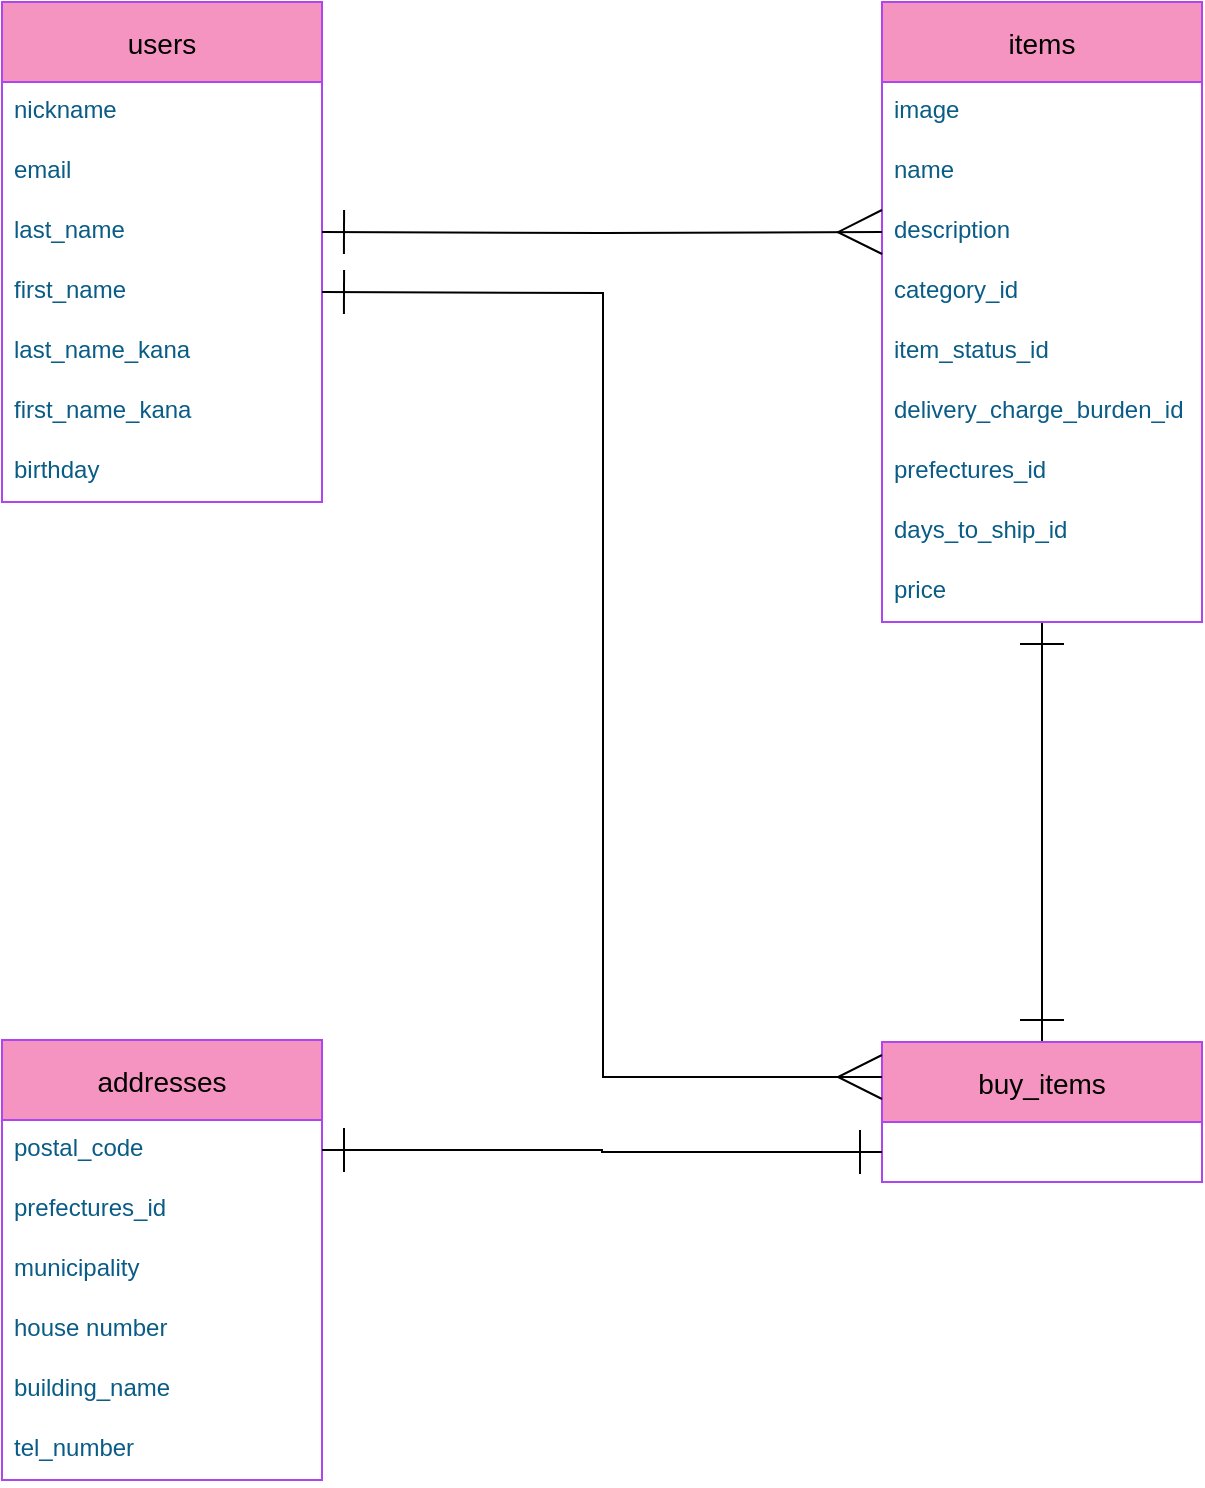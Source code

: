 <mxfile>
    <diagram id="KZkZlaEzINWWTWor4Xhv" name="ページ1">
        <mxGraphModel dx="896" dy="447" grid="1" gridSize="10" guides="1" tooltips="1" connect="1" arrows="1" fold="1" page="1" pageScale="1" pageWidth="827" pageHeight="1169" math="0" shadow="0">
            <root>
                <mxCell id="0"/>
                <mxCell id="1" parent="0"/>
                <mxCell id="50" value="users" style="swimlane;fontStyle=0;childLayout=stackLayout;horizontal=1;startSize=40;horizontalStack=0;resizeParent=1;resizeParentMax=0;resizeLast=0;collapsible=1;marginBottom=0;align=center;fontSize=14;rounded=0;sketch=0;strokeColor=#AF45ED;fillColor=#F694C1;" parent="1" vertex="1">
                    <mxGeometry x="40" y="40" width="160" height="250" as="geometry">
                        <mxRectangle x="40" y="40" width="50" height="40" as="alternateBounds"/>
                    </mxGeometry>
                </mxCell>
                <mxCell id="38" value="nickname" style="text;strokeColor=none;fillColor=none;spacingLeft=4;spacingRight=4;overflow=hidden;rotatable=0;points=[[0,0.5],[1,0.5]];portConstraint=eastwest;fontSize=12;fontColor=#095C86;" parent="50" vertex="1">
                    <mxGeometry y="40" width="160" height="30" as="geometry"/>
                </mxCell>
                <mxCell id="55" value="email" style="text;strokeColor=none;fillColor=none;spacingLeft=4;spacingRight=4;overflow=hidden;rotatable=0;points=[[0,0.5],[1,0.5]];portConstraint=eastwest;fontSize=12;fontColor=#095C86;" parent="50" vertex="1">
                    <mxGeometry y="70" width="160" height="30" as="geometry"/>
                </mxCell>
                <mxCell id="243" value="last_name" style="text;strokeColor=none;fillColor=none;spacingLeft=4;spacingRight=4;overflow=hidden;rotatable=0;points=[[0,0.5],[1,0.5]];portConstraint=eastwest;fontSize=12;fontColor=#095C86;" parent="50" vertex="1">
                    <mxGeometry y="100" width="160" height="30" as="geometry"/>
                </mxCell>
                <mxCell id="56" value="first_name" style="text;strokeColor=none;fillColor=none;spacingLeft=4;spacingRight=4;overflow=hidden;rotatable=0;points=[[0,0.5],[1,0.5]];portConstraint=eastwest;fontSize=12;fontColor=#095C86;" parent="50" vertex="1">
                    <mxGeometry y="130" width="160" height="30" as="geometry"/>
                </mxCell>
                <mxCell id="192" value="last_name_kana" style="text;strokeColor=none;fillColor=none;spacingLeft=4;spacingRight=4;overflow=hidden;rotatable=0;points=[[0,0.5],[1,0.5]];portConstraint=eastwest;fontSize=12;fontColor=#095C86;" parent="50" vertex="1">
                    <mxGeometry y="160" width="160" height="30" as="geometry"/>
                </mxCell>
                <mxCell id="244" value="first_name_kana" style="text;strokeColor=none;fillColor=none;spacingLeft=4;spacingRight=4;overflow=hidden;rotatable=0;points=[[0,0.5],[1,0.5]];portConstraint=eastwest;fontSize=12;fontColor=#095C86;" parent="50" vertex="1">
                    <mxGeometry y="190" width="160" height="30" as="geometry"/>
                </mxCell>
                <mxCell id="61" value="birthday" style="text;strokeColor=none;fillColor=none;spacingLeft=4;spacingRight=4;overflow=hidden;rotatable=0;points=[[0,0.5],[1,0.5]];portConstraint=eastwest;fontSize=12;fontColor=#095C86;" parent="50" vertex="1">
                    <mxGeometry y="220" width="160" height="30" as="geometry"/>
                </mxCell>
                <mxCell id="225" style="edgeStyle=orthogonalEdgeStyle;rounded=0;orthogonalLoop=1;jettySize=auto;html=1;startArrow=ERone;startFill=0;startSize=20;sourcePerimeterSpacing=0;endArrow=ERone;endFill=0;endSize=20;entryX=0.5;entryY=0;entryDx=0;entryDy=0;" parent="1" source="63" target="214" edge="1">
                    <mxGeometry relative="1" as="geometry">
                        <mxPoint x="580" y="410" as="targetPoint"/>
                    </mxGeometry>
                </mxCell>
                <mxCell id="63" value="items" style="swimlane;fontStyle=0;childLayout=stackLayout;horizontal=1;startSize=40;horizontalStack=0;resizeParent=1;resizeParentMax=0;resizeLast=0;collapsible=1;marginBottom=0;align=center;fontSize=14;rounded=0;sketch=0;strokeColor=#AF45ED;fillColor=#F694C1;" parent="1" vertex="1">
                    <mxGeometry x="480" y="40" width="160" height="310" as="geometry">
                        <mxRectangle x="40" y="40" width="50" height="40" as="alternateBounds"/>
                    </mxGeometry>
                </mxCell>
                <mxCell id="68" value="image&#10;" style="text;strokeColor=none;fillColor=none;spacingLeft=4;spacingRight=4;overflow=hidden;rotatable=0;points=[[0,0.5],[1,0.5]];portConstraint=eastwest;fontSize=12;fontColor=#095C86;" parent="63" vertex="1">
                    <mxGeometry y="40" width="160" height="30" as="geometry"/>
                </mxCell>
                <mxCell id="202" value="name" style="text;strokeColor=none;fillColor=none;spacingLeft=4;spacingRight=4;overflow=hidden;rotatable=0;points=[[0,0.5],[1,0.5]];portConstraint=eastwest;fontSize=12;fontColor=#095C86;" parent="63" vertex="1">
                    <mxGeometry y="70" width="160" height="30" as="geometry"/>
                </mxCell>
                <mxCell id="206" value="description" style="text;strokeColor=none;fillColor=none;spacingLeft=4;spacingRight=4;overflow=hidden;rotatable=0;points=[[0,0.5],[1,0.5]];portConstraint=eastwest;fontSize=12;fontColor=#095C86;" parent="63" vertex="1">
                    <mxGeometry y="100" width="160" height="30" as="geometry"/>
                </mxCell>
                <mxCell id="204" value="category_id" style="text;strokeColor=none;fillColor=none;spacingLeft=4;spacingRight=4;overflow=hidden;rotatable=0;points=[[0,0.5],[1,0.5]];portConstraint=eastwest;fontSize=12;fontColor=#095C86;" parent="63" vertex="1">
                    <mxGeometry y="130" width="160" height="30" as="geometry"/>
                </mxCell>
                <mxCell id="203" value="item_status_id" style="text;strokeColor=none;fillColor=none;spacingLeft=4;spacingRight=4;overflow=hidden;rotatable=0;points=[[0,0.5],[1,0.5]];portConstraint=eastwest;fontSize=12;fontColor=#095C86;" parent="63" vertex="1">
                    <mxGeometry y="160" width="160" height="30" as="geometry"/>
                </mxCell>
                <mxCell id="201" value="delivery_charge_burden_id" style="text;strokeColor=none;fillColor=none;spacingLeft=4;spacingRight=4;overflow=hidden;rotatable=0;points=[[0,0.5],[1,0.5]];portConstraint=eastwest;fontSize=12;fontColor=#095C86;" parent="63" vertex="1">
                    <mxGeometry y="190" width="160" height="30" as="geometry"/>
                </mxCell>
                <mxCell id="210" value="prefectures_id" style="text;strokeColor=none;fillColor=none;spacingLeft=4;spacingRight=4;overflow=hidden;rotatable=0;points=[[0,0.5],[1,0.5]];portConstraint=eastwest;fontSize=12;fontColor=#095C86;" parent="63" vertex="1">
                    <mxGeometry y="220" width="160" height="30" as="geometry"/>
                </mxCell>
                <mxCell id="212" value="days_to_ship_id" style="text;strokeColor=none;fillColor=none;spacingLeft=4;spacingRight=4;overflow=hidden;rotatable=0;points=[[0,0.5],[1,0.5]];portConstraint=eastwest;fontSize=12;fontColor=#095C86;" parent="63" vertex="1">
                    <mxGeometry y="250" width="160" height="30" as="geometry"/>
                </mxCell>
                <mxCell id="213" value="price" style="text;strokeColor=none;fillColor=none;spacingLeft=4;spacingRight=4;overflow=hidden;rotatable=0;points=[[0,0.5],[1,0.5]];portConstraint=eastwest;fontSize=12;fontColor=#095C86;" parent="63" vertex="1">
                    <mxGeometry y="280" width="160" height="30" as="geometry"/>
                </mxCell>
                <mxCell id="214" value="buy_items" style="swimlane;fontStyle=0;childLayout=stackLayout;horizontal=1;startSize=40;horizontalStack=0;resizeParent=1;resizeParentMax=0;resizeLast=0;collapsible=1;marginBottom=0;align=center;fontSize=14;rounded=0;sketch=0;strokeColor=#AF45ED;fillColor=#F694C1;" parent="1" vertex="1">
                    <mxGeometry x="480" y="560" width="160" height="70" as="geometry">
                        <mxRectangle x="40" y="40" width="50" height="40" as="alternateBounds"/>
                    </mxGeometry>
                </mxCell>
                <mxCell id="224" style="edgeStyle=orthogonalEdgeStyle;rounded=0;orthogonalLoop=1;jettySize=auto;html=1;exitX=1;exitY=0.5;exitDx=0;exitDy=0;entryX=0;entryY=0.5;entryDx=0;entryDy=0;startArrow=ERone;startFill=0;endArrow=ERmany;endFill=0;sourcePerimeterSpacing=0;endSize=20;startSize=20;" parent="1" target="206" edge="1">
                    <mxGeometry relative="1" as="geometry">
                        <mxPoint x="200" y="155" as="sourcePoint"/>
                    </mxGeometry>
                </mxCell>
                <mxCell id="227" value="addresses" style="swimlane;fontStyle=0;childLayout=stackLayout;horizontal=1;startSize=40;horizontalStack=0;resizeParent=1;resizeParentMax=0;resizeLast=0;collapsible=1;marginBottom=0;align=center;fontSize=14;rounded=0;sketch=0;strokeColor=#AF45ED;fillColor=#F694C1;" parent="1" vertex="1">
                    <mxGeometry x="40" y="559" width="160" height="220" as="geometry">
                        <mxRectangle x="40" y="40" width="50" height="40" as="alternateBounds"/>
                    </mxGeometry>
                </mxCell>
                <mxCell id="231" value="postal_code" style="text;strokeColor=none;fillColor=none;spacingLeft=4;spacingRight=4;overflow=hidden;rotatable=0;points=[[0,0.5],[1,0.5]];portConstraint=eastwest;fontSize=12;fontColor=#095C86;" parent="227" vertex="1">
                    <mxGeometry y="40" width="160" height="30" as="geometry"/>
                </mxCell>
                <mxCell id="232" value="prefectures_id" style="text;strokeColor=none;fillColor=none;spacingLeft=4;spacingRight=4;overflow=hidden;rotatable=0;points=[[0,0.5],[1,0.5]];portConstraint=eastwest;fontSize=12;fontColor=#095C86;" parent="227" vertex="1">
                    <mxGeometry y="70" width="160" height="30" as="geometry"/>
                </mxCell>
                <mxCell id="249" value="municipality" style="text;strokeColor=none;fillColor=none;spacingLeft=4;spacingRight=4;overflow=hidden;rotatable=0;points=[[0,0.5],[1,0.5]];portConstraint=eastwest;fontSize=12;fontColor=#095C86;" parent="227" vertex="1">
                    <mxGeometry y="100" width="160" height="30" as="geometry"/>
                </mxCell>
                <mxCell id="252" value="house number" style="text;strokeColor=none;fillColor=none;spacingLeft=4;spacingRight=4;overflow=hidden;rotatable=0;points=[[0,0.5],[1,0.5]];portConstraint=eastwest;fontSize=12;fontColor=#095C86;" parent="227" vertex="1">
                    <mxGeometry y="130" width="160" height="30" as="geometry"/>
                </mxCell>
                <mxCell id="254" value="building_name" style="text;strokeColor=none;fillColor=none;spacingLeft=4;spacingRight=4;overflow=hidden;rotatable=0;points=[[0,0.5],[1,0.5]];portConstraint=eastwest;fontSize=12;fontColor=#095C86;" parent="227" vertex="1">
                    <mxGeometry y="160" width="160" height="30" as="geometry"/>
                </mxCell>
                <mxCell id="233" value="tel_number" style="text;strokeColor=none;fillColor=none;spacingLeft=4;spacingRight=4;overflow=hidden;rotatable=0;points=[[0,0.5],[1,0.5]];portConstraint=eastwest;fontSize=12;fontColor=#095C86;" parent="227" vertex="1">
                    <mxGeometry y="190" width="160" height="30" as="geometry"/>
                </mxCell>
                <mxCell id="242" style="edgeStyle=orthogonalEdgeStyle;rounded=0;orthogonalLoop=1;jettySize=auto;html=1;exitX=1;exitY=0.5;exitDx=0;exitDy=0;entryX=0;entryY=0.25;entryDx=0;entryDy=0;startArrow=ERone;startFill=0;startSize=20;sourcePerimeterSpacing=0;endArrow=ERmany;endFill=0;endSize=20;" parent="1" target="214" edge="1">
                    <mxGeometry relative="1" as="geometry">
                        <mxPoint x="200" y="185" as="sourcePoint"/>
                    </mxGeometry>
                </mxCell>
                <mxCell id="257" style="edgeStyle=orthogonalEdgeStyle;rounded=0;orthogonalLoop=1;jettySize=auto;html=1;exitX=1;exitY=0.5;exitDx=0;exitDy=0;endArrow=ERone;endFill=0;endSize=20;startSize=20;startArrow=ERone;startFill=0;" parent="1" source="231" edge="1">
                    <mxGeometry relative="1" as="geometry">
                        <mxPoint x="480" y="615" as="targetPoint"/>
                        <Array as="points">
                            <mxPoint x="340" y="614"/>
                            <mxPoint x="340" y="615"/>
                        </Array>
                    </mxGeometry>
                </mxCell>
            </root>
        </mxGraphModel>
    </diagram>
</mxfile>